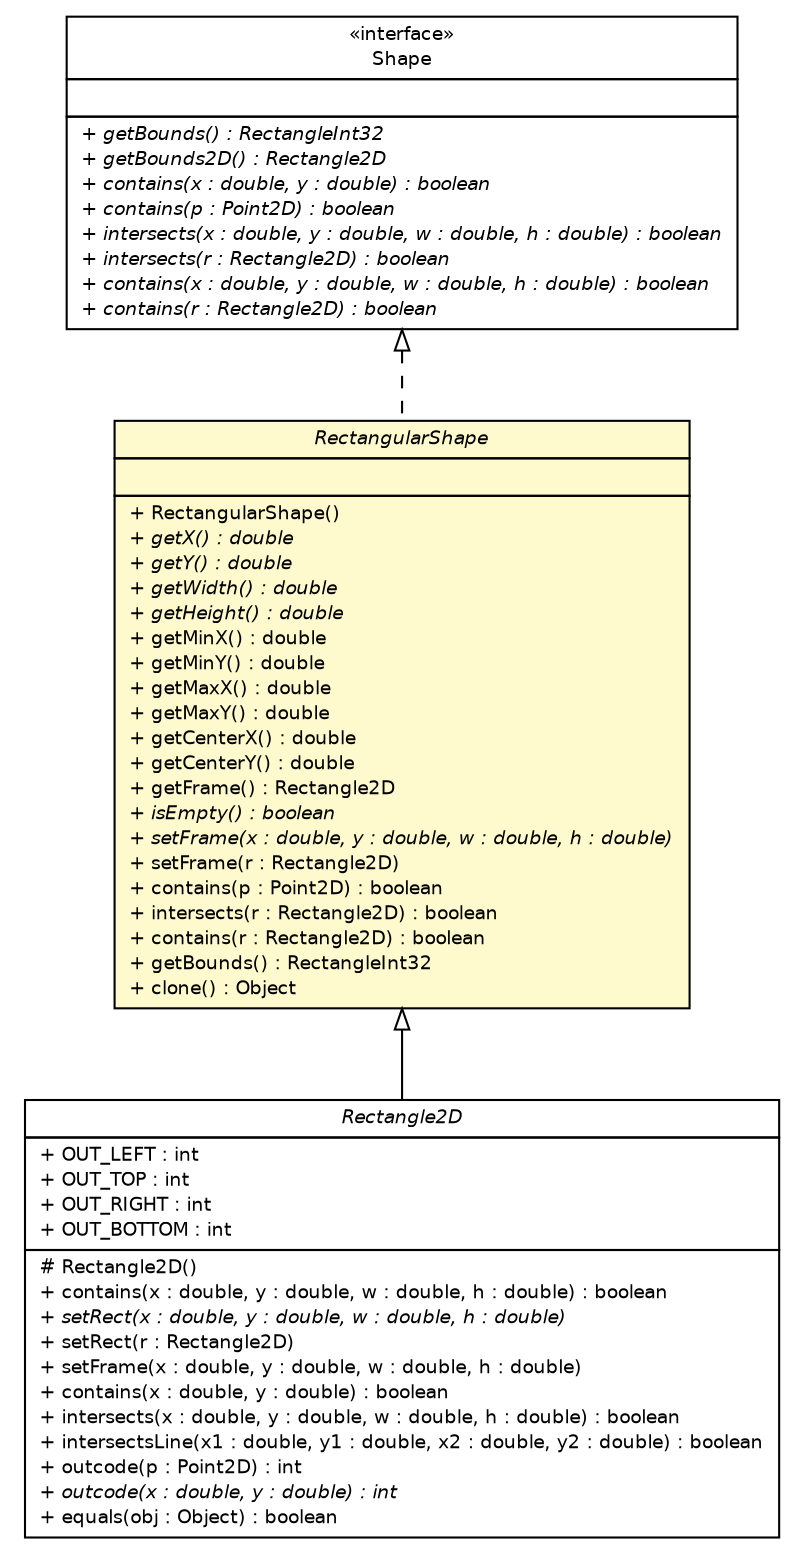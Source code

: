 #!/usr/local/bin/dot
#
# Class diagram 
# Generated by UMLGraph version R5_6-24-gf6e263 (http://www.umlgraph.org/)
#

digraph G {
	edge [fontname="Helvetica",fontsize=10,labelfontname="Helvetica",labelfontsize=10];
	node [fontname="Helvetica",fontsize=10,shape=plaintext];
	nodesep=0.25;
	ranksep=0.5;
	// lejos.robotics.geometry.Rectangle2D
	c7095 [label=<<table title="lejos.robotics.geometry.Rectangle2D" border="0" cellborder="1" cellspacing="0" cellpadding="2" port="p" href="./Rectangle2D.html">
		<tr><td><table border="0" cellspacing="0" cellpadding="1">
<tr><td align="center" balign="center"><font face="Helvetica-Oblique"> Rectangle2D </font></td></tr>
		</table></td></tr>
		<tr><td><table border="0" cellspacing="0" cellpadding="1">
<tr><td align="left" balign="left"> + OUT_LEFT : int </td></tr>
<tr><td align="left" balign="left"> + OUT_TOP : int </td></tr>
<tr><td align="left" balign="left"> + OUT_RIGHT : int </td></tr>
<tr><td align="left" balign="left"> + OUT_BOTTOM : int </td></tr>
		</table></td></tr>
		<tr><td><table border="0" cellspacing="0" cellpadding="1">
<tr><td align="left" balign="left"> # Rectangle2D() </td></tr>
<tr><td align="left" balign="left"> + contains(x : double, y : double, w : double, h : double) : boolean </td></tr>
<tr><td align="left" balign="left"><font face="Helvetica-Oblique" point-size="9.0"> + setRect(x : double, y : double, w : double, h : double) </font></td></tr>
<tr><td align="left" balign="left"> + setRect(r : Rectangle2D) </td></tr>
<tr><td align="left" balign="left"> + setFrame(x : double, y : double, w : double, h : double) </td></tr>
<tr><td align="left" balign="left"> + contains(x : double, y : double) : boolean </td></tr>
<tr><td align="left" balign="left"> + intersects(x : double, y : double, w : double, h : double) : boolean </td></tr>
<tr><td align="left" balign="left"> + intersectsLine(x1 : double, y1 : double, x2 : double, y2 : double) : boolean </td></tr>
<tr><td align="left" balign="left"> + outcode(p : Point2D) : int </td></tr>
<tr><td align="left" balign="left"><font face="Helvetica-Oblique" point-size="9.0"> + outcode(x : double, y : double) : int </font></td></tr>
<tr><td align="left" balign="left"> + equals(obj : Object) : boolean </td></tr>
		</table></td></tr>
		</table>>, URL="./Rectangle2D.html", fontname="Helvetica", fontcolor="black", fontsize=9.0];
	// lejos.robotics.geometry.RectangularShape
	c7099 [label=<<table title="lejos.robotics.geometry.RectangularShape" border="0" cellborder="1" cellspacing="0" cellpadding="2" port="p" bgcolor="lemonChiffon" href="./RectangularShape.html">
		<tr><td><table border="0" cellspacing="0" cellpadding="1">
<tr><td align="center" balign="center"><font face="Helvetica-Oblique"> RectangularShape </font></td></tr>
		</table></td></tr>
		<tr><td><table border="0" cellspacing="0" cellpadding="1">
<tr><td align="left" balign="left">  </td></tr>
		</table></td></tr>
		<tr><td><table border="0" cellspacing="0" cellpadding="1">
<tr><td align="left" balign="left"> + RectangularShape() </td></tr>
<tr><td align="left" balign="left"><font face="Helvetica-Oblique" point-size="9.0"> + getX() : double </font></td></tr>
<tr><td align="left" balign="left"><font face="Helvetica-Oblique" point-size="9.0"> + getY() : double </font></td></tr>
<tr><td align="left" balign="left"><font face="Helvetica-Oblique" point-size="9.0"> + getWidth() : double </font></td></tr>
<tr><td align="left" balign="left"><font face="Helvetica-Oblique" point-size="9.0"> + getHeight() : double </font></td></tr>
<tr><td align="left" balign="left"> + getMinX() : double </td></tr>
<tr><td align="left" balign="left"> + getMinY() : double </td></tr>
<tr><td align="left" balign="left"> + getMaxX() : double </td></tr>
<tr><td align="left" balign="left"> + getMaxY() : double </td></tr>
<tr><td align="left" balign="left"> + getCenterX() : double </td></tr>
<tr><td align="left" balign="left"> + getCenterY() : double </td></tr>
<tr><td align="left" balign="left"> + getFrame() : Rectangle2D </td></tr>
<tr><td align="left" balign="left"><font face="Helvetica-Oblique" point-size="9.0"> + isEmpty() : boolean </font></td></tr>
<tr><td align="left" balign="left"><font face="Helvetica-Oblique" point-size="9.0"> + setFrame(x : double, y : double, w : double, h : double) </font></td></tr>
<tr><td align="left" balign="left"> + setFrame(r : Rectangle2D) </td></tr>
<tr><td align="left" balign="left"> + contains(p : Point2D) : boolean </td></tr>
<tr><td align="left" balign="left"> + intersects(r : Rectangle2D) : boolean </td></tr>
<tr><td align="left" balign="left"> + contains(r : Rectangle2D) : boolean </td></tr>
<tr><td align="left" balign="left"> + getBounds() : RectangleInt32 </td></tr>
<tr><td align="left" balign="left"> + clone() : Object </td></tr>
		</table></td></tr>
		</table>>, URL="./RectangularShape.html", fontname="Helvetica", fontcolor="black", fontsize=9.0];
	// lejos.robotics.geometry.Shape
	c7100 [label=<<table title="lejos.robotics.geometry.Shape" border="0" cellborder="1" cellspacing="0" cellpadding="2" port="p" href="./Shape.html">
		<tr><td><table border="0" cellspacing="0" cellpadding="1">
<tr><td align="center" balign="center"> &#171;interface&#187; </td></tr>
<tr><td align="center" balign="center"> Shape </td></tr>
		</table></td></tr>
		<tr><td><table border="0" cellspacing="0" cellpadding="1">
<tr><td align="left" balign="left">  </td></tr>
		</table></td></tr>
		<tr><td><table border="0" cellspacing="0" cellpadding="1">
<tr><td align="left" balign="left"><font face="Helvetica-Oblique" point-size="9.0"> + getBounds() : RectangleInt32 </font></td></tr>
<tr><td align="left" balign="left"><font face="Helvetica-Oblique" point-size="9.0"> + getBounds2D() : Rectangle2D </font></td></tr>
<tr><td align="left" balign="left"><font face="Helvetica-Oblique" point-size="9.0"> + contains(x : double, y : double) : boolean </font></td></tr>
<tr><td align="left" balign="left"><font face="Helvetica-Oblique" point-size="9.0"> + contains(p : Point2D) : boolean </font></td></tr>
<tr><td align="left" balign="left"><font face="Helvetica-Oblique" point-size="9.0"> + intersects(x : double, y : double, w : double, h : double) : boolean </font></td></tr>
<tr><td align="left" balign="left"><font face="Helvetica-Oblique" point-size="9.0"> + intersects(r : Rectangle2D) : boolean </font></td></tr>
<tr><td align="left" balign="left"><font face="Helvetica-Oblique" point-size="9.0"> + contains(x : double, y : double, w : double, h : double) : boolean </font></td></tr>
<tr><td align="left" balign="left"><font face="Helvetica-Oblique" point-size="9.0"> + contains(r : Rectangle2D) : boolean </font></td></tr>
		</table></td></tr>
		</table>>, URL="./Shape.html", fontname="Helvetica", fontcolor="black", fontsize=9.0];
	//lejos.robotics.geometry.Rectangle2D extends lejos.robotics.geometry.RectangularShape
	c7099:p -> c7095:p [dir=back,arrowtail=empty];
	//lejos.robotics.geometry.RectangularShape implements lejos.robotics.geometry.Shape
	c7100:p -> c7099:p [dir=back,arrowtail=empty,style=dashed];
}

